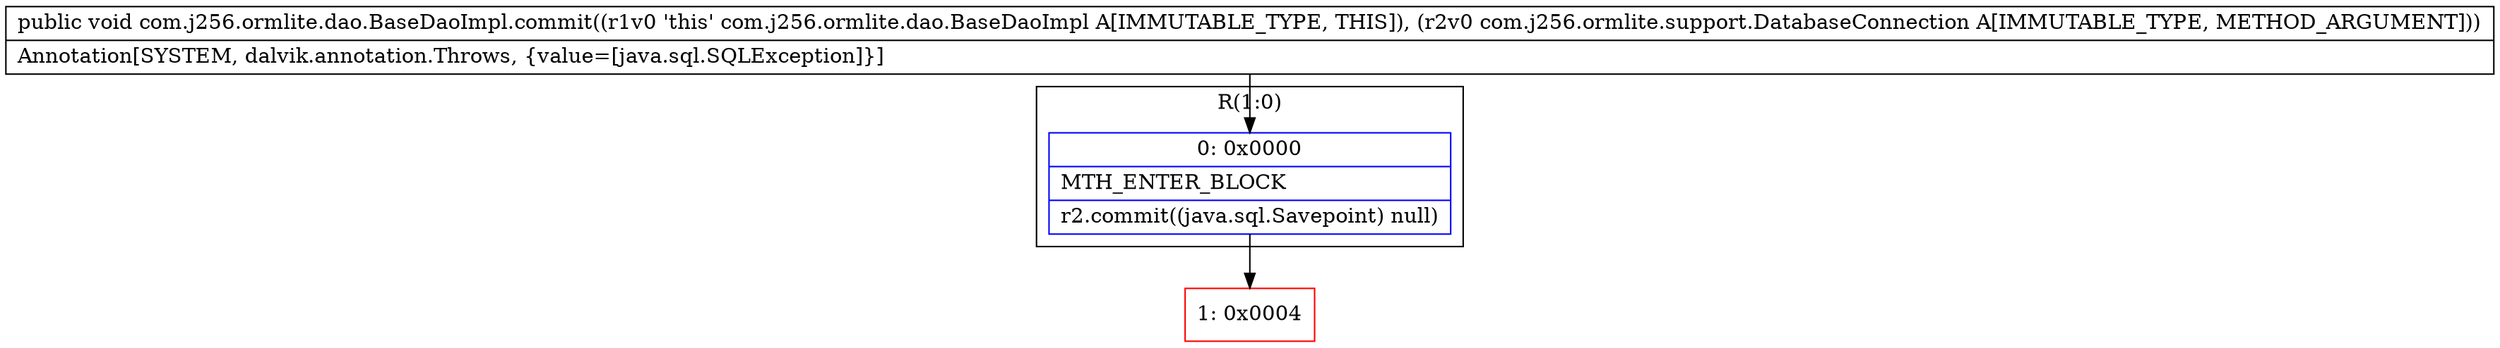 digraph "CFG forcom.j256.ormlite.dao.BaseDaoImpl.commit(Lcom\/j256\/ormlite\/support\/DatabaseConnection;)V" {
subgraph cluster_Region_1494942692 {
label = "R(1:0)";
node [shape=record,color=blue];
Node_0 [shape=record,label="{0\:\ 0x0000|MTH_ENTER_BLOCK\l|r2.commit((java.sql.Savepoint) null)\l}"];
}
Node_1 [shape=record,color=red,label="{1\:\ 0x0004}"];
MethodNode[shape=record,label="{public void com.j256.ormlite.dao.BaseDaoImpl.commit((r1v0 'this' com.j256.ormlite.dao.BaseDaoImpl A[IMMUTABLE_TYPE, THIS]), (r2v0 com.j256.ormlite.support.DatabaseConnection A[IMMUTABLE_TYPE, METHOD_ARGUMENT]))  | Annotation[SYSTEM, dalvik.annotation.Throws, \{value=[java.sql.SQLException]\}]\l}"];
MethodNode -> Node_0;
Node_0 -> Node_1;
}

